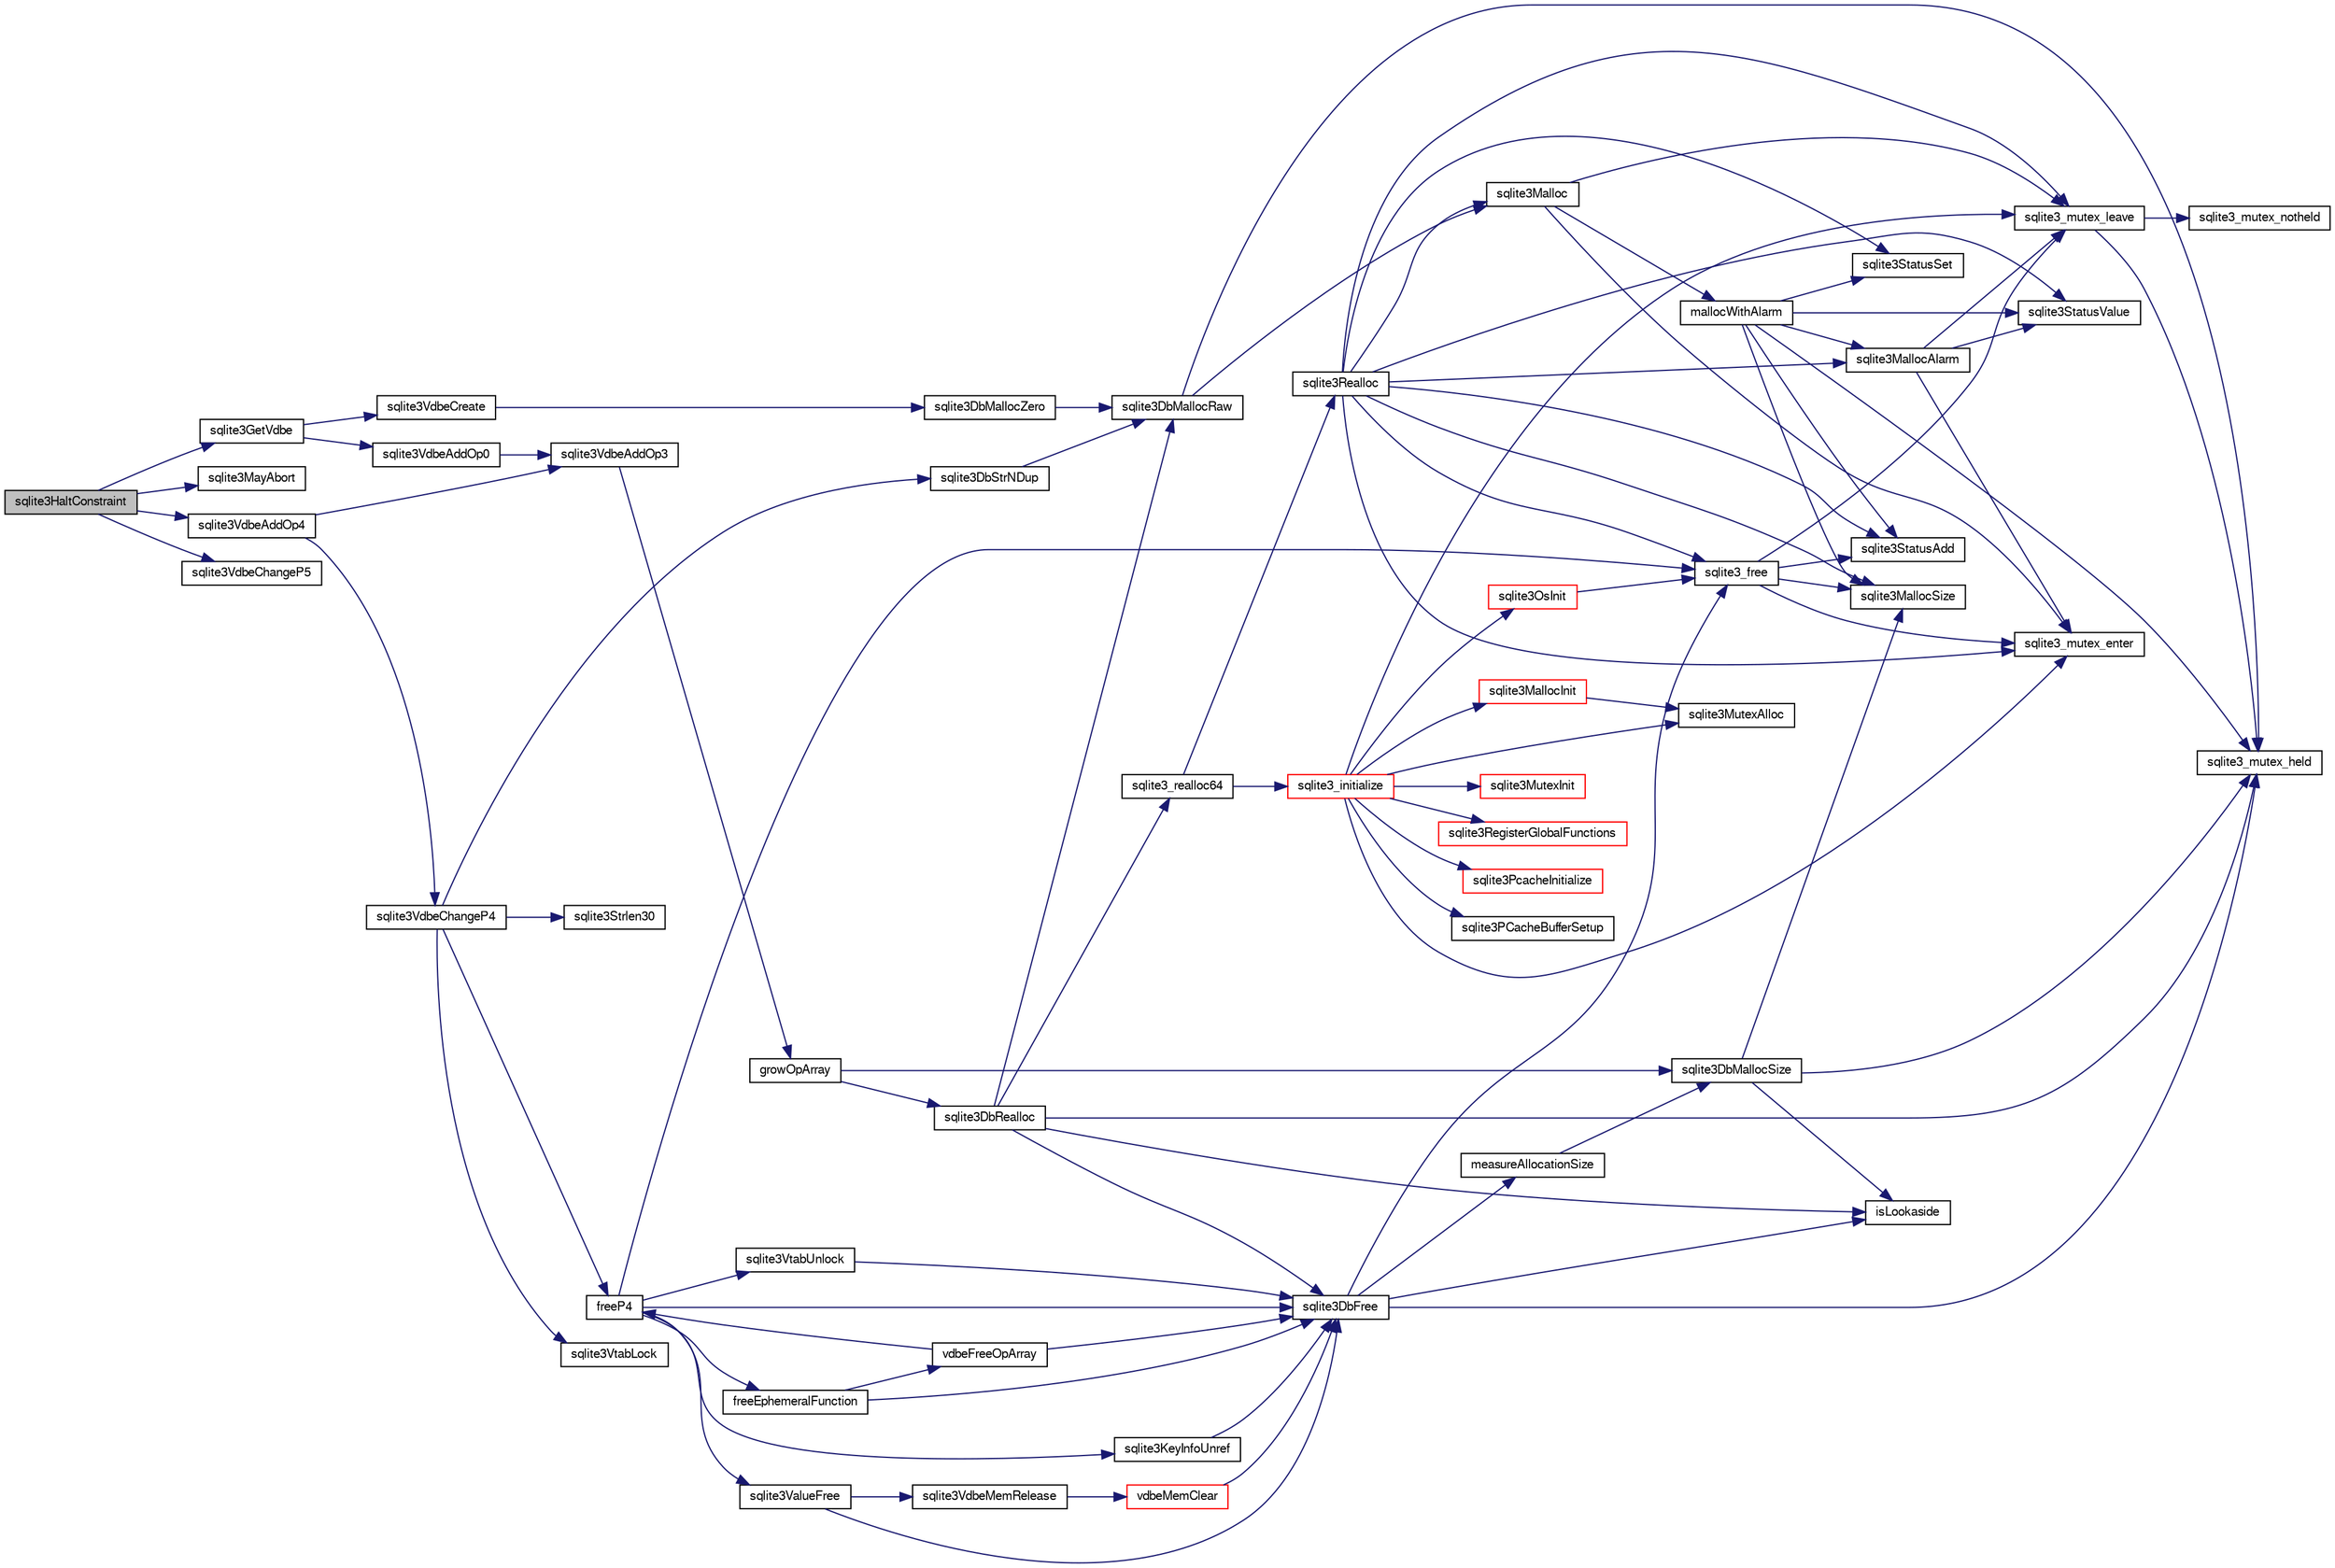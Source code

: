 digraph "sqlite3HaltConstraint"
{
  edge [fontname="FreeSans",fontsize="10",labelfontname="FreeSans",labelfontsize="10"];
  node [fontname="FreeSans",fontsize="10",shape=record];
  rankdir="LR";
  Node560626 [label="sqlite3HaltConstraint",height=0.2,width=0.4,color="black", fillcolor="grey75", style="filled", fontcolor="black"];
  Node560626 -> Node560627 [color="midnightblue",fontsize="10",style="solid",fontname="FreeSans"];
  Node560627 [label="sqlite3GetVdbe",height=0.2,width=0.4,color="black", fillcolor="white", style="filled",URL="$sqlite3_8c.html#a76b721dcd00b0587308547594cb6c1f4"];
  Node560627 -> Node560628 [color="midnightblue",fontsize="10",style="solid",fontname="FreeSans"];
  Node560628 [label="sqlite3VdbeCreate",height=0.2,width=0.4,color="black", fillcolor="white", style="filled",URL="$sqlite3_8c.html#a7778fbbc1a7b677f680ce0afc44a88e2"];
  Node560628 -> Node560629 [color="midnightblue",fontsize="10",style="solid",fontname="FreeSans"];
  Node560629 [label="sqlite3DbMallocZero",height=0.2,width=0.4,color="black", fillcolor="white", style="filled",URL="$sqlite3_8c.html#a49cfebac9d6067a03442c92af73f33e4"];
  Node560629 -> Node560630 [color="midnightblue",fontsize="10",style="solid",fontname="FreeSans"];
  Node560630 [label="sqlite3DbMallocRaw",height=0.2,width=0.4,color="black", fillcolor="white", style="filled",URL="$sqlite3_8c.html#abbe8be0cf7175e11ddc3e2218fad924e"];
  Node560630 -> Node560631 [color="midnightblue",fontsize="10",style="solid",fontname="FreeSans"];
  Node560631 [label="sqlite3_mutex_held",height=0.2,width=0.4,color="black", fillcolor="white", style="filled",URL="$sqlite3_8c.html#acf77da68932b6bc163c5e68547ecc3e7"];
  Node560630 -> Node560632 [color="midnightblue",fontsize="10",style="solid",fontname="FreeSans"];
  Node560632 [label="sqlite3Malloc",height=0.2,width=0.4,color="black", fillcolor="white", style="filled",URL="$sqlite3_8c.html#a361a2eaa846b1885f123abe46f5d8b2b"];
  Node560632 -> Node560633 [color="midnightblue",fontsize="10",style="solid",fontname="FreeSans"];
  Node560633 [label="sqlite3_mutex_enter",height=0.2,width=0.4,color="black", fillcolor="white", style="filled",URL="$sqlite3_8c.html#a1c12cde690bd89f104de5cbad12a6bf5"];
  Node560632 -> Node560634 [color="midnightblue",fontsize="10",style="solid",fontname="FreeSans"];
  Node560634 [label="mallocWithAlarm",height=0.2,width=0.4,color="black", fillcolor="white", style="filled",URL="$sqlite3_8c.html#ab070d5cf8e48ec8a6a43cf025d48598b"];
  Node560634 -> Node560631 [color="midnightblue",fontsize="10",style="solid",fontname="FreeSans"];
  Node560634 -> Node560635 [color="midnightblue",fontsize="10",style="solid",fontname="FreeSans"];
  Node560635 [label="sqlite3StatusSet",height=0.2,width=0.4,color="black", fillcolor="white", style="filled",URL="$sqlite3_8c.html#afec7586c01fcb5ea17dc9d7725a589d9"];
  Node560634 -> Node560636 [color="midnightblue",fontsize="10",style="solid",fontname="FreeSans"];
  Node560636 [label="sqlite3StatusValue",height=0.2,width=0.4,color="black", fillcolor="white", style="filled",URL="$sqlite3_8c.html#a30b8ac296c6e200c1fa57708d52c6ef6"];
  Node560634 -> Node560637 [color="midnightblue",fontsize="10",style="solid",fontname="FreeSans"];
  Node560637 [label="sqlite3MallocAlarm",height=0.2,width=0.4,color="black", fillcolor="white", style="filled",URL="$sqlite3_8c.html#ada66988e8471d1198f3219c062377508"];
  Node560637 -> Node560636 [color="midnightblue",fontsize="10",style="solid",fontname="FreeSans"];
  Node560637 -> Node560638 [color="midnightblue",fontsize="10",style="solid",fontname="FreeSans"];
  Node560638 [label="sqlite3_mutex_leave",height=0.2,width=0.4,color="black", fillcolor="white", style="filled",URL="$sqlite3_8c.html#a5838d235601dbd3c1fa993555c6bcc93"];
  Node560638 -> Node560631 [color="midnightblue",fontsize="10",style="solid",fontname="FreeSans"];
  Node560638 -> Node560639 [color="midnightblue",fontsize="10",style="solid",fontname="FreeSans"];
  Node560639 [label="sqlite3_mutex_notheld",height=0.2,width=0.4,color="black", fillcolor="white", style="filled",URL="$sqlite3_8c.html#a83967c837c1c000d3b5adcfaa688f5dc"];
  Node560637 -> Node560633 [color="midnightblue",fontsize="10",style="solid",fontname="FreeSans"];
  Node560634 -> Node560640 [color="midnightblue",fontsize="10",style="solid",fontname="FreeSans"];
  Node560640 [label="sqlite3MallocSize",height=0.2,width=0.4,color="black", fillcolor="white", style="filled",URL="$sqlite3_8c.html#acf5d2a5f35270bafb050bd2def576955"];
  Node560634 -> Node560641 [color="midnightblue",fontsize="10",style="solid",fontname="FreeSans"];
  Node560641 [label="sqlite3StatusAdd",height=0.2,width=0.4,color="black", fillcolor="white", style="filled",URL="$sqlite3_8c.html#afa029f93586aeab4cc85360905dae9cd"];
  Node560632 -> Node560638 [color="midnightblue",fontsize="10",style="solid",fontname="FreeSans"];
  Node560627 -> Node560642 [color="midnightblue",fontsize="10",style="solid",fontname="FreeSans"];
  Node560642 [label="sqlite3VdbeAddOp0",height=0.2,width=0.4,color="black", fillcolor="white", style="filled",URL="$sqlite3_8c.html#a0aefd237fc1d629f3a3d3d454ced408a"];
  Node560642 -> Node560643 [color="midnightblue",fontsize="10",style="solid",fontname="FreeSans"];
  Node560643 [label="sqlite3VdbeAddOp3",height=0.2,width=0.4,color="black", fillcolor="white", style="filled",URL="$sqlite3_8c.html#a29b4560b019211a73e1478cec7468345"];
  Node560643 -> Node560644 [color="midnightblue",fontsize="10",style="solid",fontname="FreeSans"];
  Node560644 [label="growOpArray",height=0.2,width=0.4,color="black", fillcolor="white", style="filled",URL="$sqlite3_8c.html#adb00b9ead01ffe0d757d5a6d0853ada5"];
  Node560644 -> Node560645 [color="midnightblue",fontsize="10",style="solid",fontname="FreeSans"];
  Node560645 [label="sqlite3DbRealloc",height=0.2,width=0.4,color="black", fillcolor="white", style="filled",URL="$sqlite3_8c.html#ae028f4902a9d29bcaf310ff289ee87dc"];
  Node560645 -> Node560631 [color="midnightblue",fontsize="10",style="solid",fontname="FreeSans"];
  Node560645 -> Node560630 [color="midnightblue",fontsize="10",style="solid",fontname="FreeSans"];
  Node560645 -> Node560646 [color="midnightblue",fontsize="10",style="solid",fontname="FreeSans"];
  Node560646 [label="isLookaside",height=0.2,width=0.4,color="black", fillcolor="white", style="filled",URL="$sqlite3_8c.html#a770fa05ff9717b75e16f4d968a77b897"];
  Node560645 -> Node560647 [color="midnightblue",fontsize="10",style="solid",fontname="FreeSans"];
  Node560647 [label="sqlite3DbFree",height=0.2,width=0.4,color="black", fillcolor="white", style="filled",URL="$sqlite3_8c.html#ac70ab821a6607b4a1b909582dc37a069"];
  Node560647 -> Node560631 [color="midnightblue",fontsize="10",style="solid",fontname="FreeSans"];
  Node560647 -> Node560648 [color="midnightblue",fontsize="10",style="solid",fontname="FreeSans"];
  Node560648 [label="measureAllocationSize",height=0.2,width=0.4,color="black", fillcolor="white", style="filled",URL="$sqlite3_8c.html#a45731e644a22fdb756e2b6337224217a"];
  Node560648 -> Node560649 [color="midnightblue",fontsize="10",style="solid",fontname="FreeSans"];
  Node560649 [label="sqlite3DbMallocSize",height=0.2,width=0.4,color="black", fillcolor="white", style="filled",URL="$sqlite3_8c.html#aa397e5a8a03495203a0767abf0a71f86"];
  Node560649 -> Node560640 [color="midnightblue",fontsize="10",style="solid",fontname="FreeSans"];
  Node560649 -> Node560631 [color="midnightblue",fontsize="10",style="solid",fontname="FreeSans"];
  Node560649 -> Node560646 [color="midnightblue",fontsize="10",style="solid",fontname="FreeSans"];
  Node560647 -> Node560646 [color="midnightblue",fontsize="10",style="solid",fontname="FreeSans"];
  Node560647 -> Node560650 [color="midnightblue",fontsize="10",style="solid",fontname="FreeSans"];
  Node560650 [label="sqlite3_free",height=0.2,width=0.4,color="black", fillcolor="white", style="filled",URL="$sqlite3_8c.html#a6552349e36a8a691af5487999ab09519"];
  Node560650 -> Node560633 [color="midnightblue",fontsize="10",style="solid",fontname="FreeSans"];
  Node560650 -> Node560641 [color="midnightblue",fontsize="10",style="solid",fontname="FreeSans"];
  Node560650 -> Node560640 [color="midnightblue",fontsize="10",style="solid",fontname="FreeSans"];
  Node560650 -> Node560638 [color="midnightblue",fontsize="10",style="solid",fontname="FreeSans"];
  Node560645 -> Node560651 [color="midnightblue",fontsize="10",style="solid",fontname="FreeSans"];
  Node560651 [label="sqlite3_realloc64",height=0.2,width=0.4,color="black", fillcolor="white", style="filled",URL="$sqlite3_8c.html#a3765a714077ee547e811034236dc9ecd"];
  Node560651 -> Node560652 [color="midnightblue",fontsize="10",style="solid",fontname="FreeSans"];
  Node560652 [label="sqlite3_initialize",height=0.2,width=0.4,color="red", fillcolor="white", style="filled",URL="$sqlite3_8c.html#ab0c0ee2d5d4cf8b28e9572296a8861df"];
  Node560652 -> Node560653 [color="midnightblue",fontsize="10",style="solid",fontname="FreeSans"];
  Node560653 [label="sqlite3MutexInit",height=0.2,width=0.4,color="red", fillcolor="white", style="filled",URL="$sqlite3_8c.html#a7906afcdd1cdb3d0007eb932398a1158"];
  Node560652 -> Node560671 [color="midnightblue",fontsize="10",style="solid",fontname="FreeSans"];
  Node560671 [label="sqlite3MutexAlloc",height=0.2,width=0.4,color="black", fillcolor="white", style="filled",URL="$sqlite3_8c.html#a0e3f432ee581f6876b590e7ad7e84e19"];
  Node560652 -> Node560633 [color="midnightblue",fontsize="10",style="solid",fontname="FreeSans"];
  Node560652 -> Node560672 [color="midnightblue",fontsize="10",style="solid",fontname="FreeSans"];
  Node560672 [label="sqlite3MallocInit",height=0.2,width=0.4,color="red", fillcolor="white", style="filled",URL="$sqlite3_8c.html#a9e06f9e7cad0d83ce80ab493c9533552"];
  Node560672 -> Node560671 [color="midnightblue",fontsize="10",style="solid",fontname="FreeSans"];
  Node560652 -> Node560638 [color="midnightblue",fontsize="10",style="solid",fontname="FreeSans"];
  Node560652 -> Node560760 [color="midnightblue",fontsize="10",style="solid",fontname="FreeSans"];
  Node560760 [label="sqlite3RegisterGlobalFunctions",height=0.2,width=0.4,color="red", fillcolor="white", style="filled",URL="$sqlite3_8c.html#a9f75bd111010f29e1b8d74344473c4ec"];
  Node560652 -> Node560907 [color="midnightblue",fontsize="10",style="solid",fontname="FreeSans"];
  Node560907 [label="sqlite3PcacheInitialize",height=0.2,width=0.4,color="red", fillcolor="white", style="filled",URL="$sqlite3_8c.html#a2902c61ddc88bea002c4d69fe4052b1f"];
  Node560652 -> Node560908 [color="midnightblue",fontsize="10",style="solid",fontname="FreeSans"];
  Node560908 [label="sqlite3OsInit",height=0.2,width=0.4,color="red", fillcolor="white", style="filled",URL="$sqlite3_8c.html#afeaa886fe1ca086a30fd278b1d069762"];
  Node560908 -> Node560650 [color="midnightblue",fontsize="10",style="solid",fontname="FreeSans"];
  Node560652 -> Node560912 [color="midnightblue",fontsize="10",style="solid",fontname="FreeSans"];
  Node560912 [label="sqlite3PCacheBufferSetup",height=0.2,width=0.4,color="black", fillcolor="white", style="filled",URL="$sqlite3_8c.html#ad18a1eebefdfbc4254f473f7b0101937"];
  Node560651 -> Node560685 [color="midnightblue",fontsize="10",style="solid",fontname="FreeSans"];
  Node560685 [label="sqlite3Realloc",height=0.2,width=0.4,color="black", fillcolor="white", style="filled",URL="$sqlite3_8c.html#ad53aefdfc088f622e23ffe838201fe22"];
  Node560685 -> Node560632 [color="midnightblue",fontsize="10",style="solid",fontname="FreeSans"];
  Node560685 -> Node560650 [color="midnightblue",fontsize="10",style="solid",fontname="FreeSans"];
  Node560685 -> Node560640 [color="midnightblue",fontsize="10",style="solid",fontname="FreeSans"];
  Node560685 -> Node560633 [color="midnightblue",fontsize="10",style="solid",fontname="FreeSans"];
  Node560685 -> Node560635 [color="midnightblue",fontsize="10",style="solid",fontname="FreeSans"];
  Node560685 -> Node560636 [color="midnightblue",fontsize="10",style="solid",fontname="FreeSans"];
  Node560685 -> Node560637 [color="midnightblue",fontsize="10",style="solid",fontname="FreeSans"];
  Node560685 -> Node560641 [color="midnightblue",fontsize="10",style="solid",fontname="FreeSans"];
  Node560685 -> Node560638 [color="midnightblue",fontsize="10",style="solid",fontname="FreeSans"];
  Node560644 -> Node560649 [color="midnightblue",fontsize="10",style="solid",fontname="FreeSans"];
  Node560626 -> Node560914 [color="midnightblue",fontsize="10",style="solid",fontname="FreeSans"];
  Node560914 [label="sqlite3MayAbort",height=0.2,width=0.4,color="black", fillcolor="white", style="filled",URL="$sqlite3_8c.html#a700db222a53c596ad5a0aef2c07a12ef"];
  Node560626 -> Node560915 [color="midnightblue",fontsize="10",style="solid",fontname="FreeSans"];
  Node560915 [label="sqlite3VdbeAddOp4",height=0.2,width=0.4,color="black", fillcolor="white", style="filled",URL="$sqlite3_8c.html#a739d7a47b1c11779283b7797ea7e1d4d"];
  Node560915 -> Node560643 [color="midnightblue",fontsize="10",style="solid",fontname="FreeSans"];
  Node560915 -> Node560916 [color="midnightblue",fontsize="10",style="solid",fontname="FreeSans"];
  Node560916 [label="sqlite3VdbeChangeP4",height=0.2,width=0.4,color="black", fillcolor="white", style="filled",URL="$sqlite3_8c.html#add0d891a062d044a0c7e6fc072702830"];
  Node560916 -> Node560917 [color="midnightblue",fontsize="10",style="solid",fontname="FreeSans"];
  Node560917 [label="freeP4",height=0.2,width=0.4,color="black", fillcolor="white", style="filled",URL="$sqlite3_8c.html#aa1ec8debef2a9be5fe36a3082fd3e0f9"];
  Node560917 -> Node560647 [color="midnightblue",fontsize="10",style="solid",fontname="FreeSans"];
  Node560917 -> Node560918 [color="midnightblue",fontsize="10",style="solid",fontname="FreeSans"];
  Node560918 [label="sqlite3KeyInfoUnref",height=0.2,width=0.4,color="black", fillcolor="white", style="filled",URL="$sqlite3_8c.html#ac94cc1874ab0865db1dbbefd3886ba4a"];
  Node560918 -> Node560647 [color="midnightblue",fontsize="10",style="solid",fontname="FreeSans"];
  Node560917 -> Node560650 [color="midnightblue",fontsize="10",style="solid",fontname="FreeSans"];
  Node560917 -> Node560919 [color="midnightblue",fontsize="10",style="solid",fontname="FreeSans"];
  Node560919 [label="freeEphemeralFunction",height=0.2,width=0.4,color="black", fillcolor="white", style="filled",URL="$sqlite3_8c.html#ace0a45aad803937290f5495906773bc4"];
  Node560919 -> Node560647 [color="midnightblue",fontsize="10",style="solid",fontname="FreeSans"];
  Node560919 -> Node560920 [color="midnightblue",fontsize="10",style="solid",fontname="FreeSans"];
  Node560920 [label="vdbeFreeOpArray",height=0.2,width=0.4,color="black", fillcolor="white", style="filled",URL="$sqlite3_8c.html#affa26b190a34b8772c3f4a4d06866c50"];
  Node560920 -> Node560917 [color="midnightblue",fontsize="10",style="solid",fontname="FreeSans"];
  Node560920 -> Node560647 [color="midnightblue",fontsize="10",style="solid",fontname="FreeSans"];
  Node560917 -> Node560921 [color="midnightblue",fontsize="10",style="solid",fontname="FreeSans"];
  Node560921 [label="sqlite3ValueFree",height=0.2,width=0.4,color="black", fillcolor="white", style="filled",URL="$sqlite3_8c.html#afeed84c3f344a833d15c7209265dc520"];
  Node560921 -> Node560713 [color="midnightblue",fontsize="10",style="solid",fontname="FreeSans"];
  Node560713 [label="sqlite3VdbeMemRelease",height=0.2,width=0.4,color="black", fillcolor="white", style="filled",URL="$sqlite3_8c.html#a90606361dbeba88159fd6ff03fcc10cc"];
  Node560713 -> Node560714 [color="midnightblue",fontsize="10",style="solid",fontname="FreeSans"];
  Node560714 [label="vdbeMemClear",height=0.2,width=0.4,color="red", fillcolor="white", style="filled",URL="$sqlite3_8c.html#a489eef6e55ad0dadf67578726b935d12"];
  Node560714 -> Node560647 [color="midnightblue",fontsize="10",style="solid",fontname="FreeSans"];
  Node560921 -> Node560647 [color="midnightblue",fontsize="10",style="solid",fontname="FreeSans"];
  Node560917 -> Node560922 [color="midnightblue",fontsize="10",style="solid",fontname="FreeSans"];
  Node560922 [label="sqlite3VtabUnlock",height=0.2,width=0.4,color="black", fillcolor="white", style="filled",URL="$sqlite3_8c.html#a8b3341682c7724d767ebc8288b9063b4"];
  Node560922 -> Node560647 [color="midnightblue",fontsize="10",style="solid",fontname="FreeSans"];
  Node560916 -> Node560923 [color="midnightblue",fontsize="10",style="solid",fontname="FreeSans"];
  Node560923 [label="sqlite3VtabLock",height=0.2,width=0.4,color="black", fillcolor="white", style="filled",URL="$sqlite3_8c.html#aa2b6bcc2ba2b313da4b72e6b0d83dea6"];
  Node560916 -> Node560697 [color="midnightblue",fontsize="10",style="solid",fontname="FreeSans"];
  Node560697 [label="sqlite3Strlen30",height=0.2,width=0.4,color="black", fillcolor="white", style="filled",URL="$sqlite3_8c.html#a3dcd80ba41f1a308193dee74857b62a7"];
  Node560916 -> Node560905 [color="midnightblue",fontsize="10",style="solid",fontname="FreeSans"];
  Node560905 [label="sqlite3DbStrNDup",height=0.2,width=0.4,color="black", fillcolor="white", style="filled",URL="$sqlite3_8c.html#a48e8c757f70cba60fe83ce00ad8de713"];
  Node560905 -> Node560630 [color="midnightblue",fontsize="10",style="solid",fontname="FreeSans"];
  Node560626 -> Node560924 [color="midnightblue",fontsize="10",style="solid",fontname="FreeSans"];
  Node560924 [label="sqlite3VdbeChangeP5",height=0.2,width=0.4,color="black", fillcolor="white", style="filled",URL="$sqlite3_8c.html#a4dde2e4087eda945511b05d667050740"];
}
